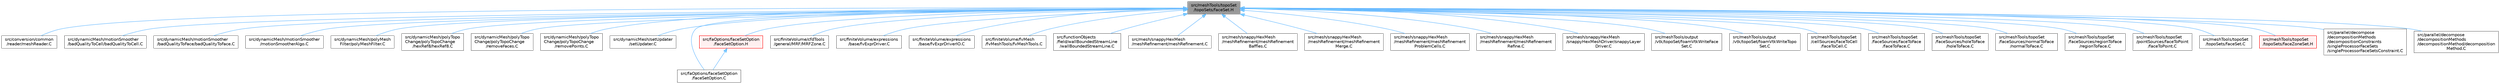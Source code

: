 digraph "src/meshTools/topoSet/topoSets/faceSet.H"
{
 // LATEX_PDF_SIZE
  bgcolor="transparent";
  edge [fontname=Helvetica,fontsize=10,labelfontname=Helvetica,labelfontsize=10];
  node [fontname=Helvetica,fontsize=10,shape=box,height=0.2,width=0.4];
  Node1 [id="Node000001",label="src/meshTools/topoSet\l/topoSets/faceSet.H",height=0.2,width=0.4,color="gray40", fillcolor="grey60", style="filled", fontcolor="black",tooltip=" "];
  Node1 -> Node2 [id="edge1_Node000001_Node000002",dir="back",color="steelblue1",style="solid",tooltip=" "];
  Node2 [id="Node000002",label="src/conversion/common\l/reader/meshReader.C",height=0.2,width=0.4,color="grey40", fillcolor="white", style="filled",URL="$meshReader_8C.html",tooltip=" "];
  Node1 -> Node3 [id="edge2_Node000001_Node000003",dir="back",color="steelblue1",style="solid",tooltip=" "];
  Node3 [id="Node000003",label="src/dynamicMesh/motionSmoother\l/badQualityToCell/badQualityToCell.C",height=0.2,width=0.4,color="grey40", fillcolor="white", style="filled",URL="$badQualityToCell_8C.html",tooltip=" "];
  Node1 -> Node4 [id="edge3_Node000001_Node000004",dir="back",color="steelblue1",style="solid",tooltip=" "];
  Node4 [id="Node000004",label="src/dynamicMesh/motionSmoother\l/badQualityToFace/badQualityToFace.C",height=0.2,width=0.4,color="grey40", fillcolor="white", style="filled",URL="$badQualityToFace_8C.html",tooltip=" "];
  Node1 -> Node5 [id="edge4_Node000001_Node000005",dir="back",color="steelblue1",style="solid",tooltip=" "];
  Node5 [id="Node000005",label="src/dynamicMesh/motionSmoother\l/motionSmootherAlgo.C",height=0.2,width=0.4,color="grey40", fillcolor="white", style="filled",URL="$motionSmootherAlgo_8C.html",tooltip=" "];
  Node1 -> Node6 [id="edge5_Node000001_Node000006",dir="back",color="steelblue1",style="solid",tooltip=" "];
  Node6 [id="Node000006",label="src/dynamicMesh/polyMesh\lFilter/polyMeshFilter.C",height=0.2,width=0.4,color="grey40", fillcolor="white", style="filled",URL="$polyMeshFilter_8C.html",tooltip=" "];
  Node1 -> Node7 [id="edge6_Node000001_Node000007",dir="back",color="steelblue1",style="solid",tooltip=" "];
  Node7 [id="Node000007",label="src/dynamicMesh/polyTopo\lChange/polyTopoChange\l/hexRef8/hexRef8.C",height=0.2,width=0.4,color="grey40", fillcolor="white", style="filled",URL="$hexRef8_8C.html",tooltip=" "];
  Node1 -> Node8 [id="edge7_Node000001_Node000008",dir="back",color="steelblue1",style="solid",tooltip=" "];
  Node8 [id="Node000008",label="src/dynamicMesh/polyTopo\lChange/polyTopoChange\l/removeFaces.C",height=0.2,width=0.4,color="grey40", fillcolor="white", style="filled",URL="$src_2dynamicMesh_2polyTopoChange_2polyTopoChange_2removeFaces_8C.html",tooltip=" "];
  Node1 -> Node9 [id="edge8_Node000001_Node000009",dir="back",color="steelblue1",style="solid",tooltip=" "];
  Node9 [id="Node000009",label="src/dynamicMesh/polyTopo\lChange/polyTopoChange\l/removePoints.C",height=0.2,width=0.4,color="grey40", fillcolor="white", style="filled",URL="$removePoints_8C.html",tooltip=" "];
  Node1 -> Node10 [id="edge9_Node000001_Node000010",dir="back",color="steelblue1",style="solid",tooltip=" "];
  Node10 [id="Node000010",label="src/dynamicMesh/setUpdater\l/setUpdater.C",height=0.2,width=0.4,color="grey40", fillcolor="white", style="filled",URL="$setUpdater_8C.html",tooltip=" "];
  Node1 -> Node11 [id="edge10_Node000001_Node000011",dir="back",color="steelblue1",style="solid",tooltip=" "];
  Node11 [id="Node000011",label="src/faOptions/faceSetOption\l/faceSetOption.C",height=0.2,width=0.4,color="grey40", fillcolor="white", style="filled",URL="$faceSetOption_8C.html",tooltip=" "];
  Node1 -> Node12 [id="edge11_Node000001_Node000012",dir="back",color="steelblue1",style="solid",tooltip=" "];
  Node12 [id="Node000012",label="src/faOptions/faceSetOption\l/faceSetOption.H",height=0.2,width=0.4,color="red", fillcolor="#FFF0F0", style="filled",URL="$faceSetOption_8H.html",tooltip=" "];
  Node12 -> Node11 [id="edge12_Node000012_Node000011",dir="back",color="steelblue1",style="solid",tooltip=" "];
  Node1 -> Node25 [id="edge13_Node000001_Node000025",dir="back",color="steelblue1",style="solid",tooltip=" "];
  Node25 [id="Node000025",label="src/finiteVolume/cfdTools\l/general/MRF/MRFZone.C",height=0.2,width=0.4,color="grey40", fillcolor="white", style="filled",URL="$MRFZone_8C.html",tooltip=" "];
  Node1 -> Node26 [id="edge14_Node000001_Node000026",dir="back",color="steelblue1",style="solid",tooltip=" "];
  Node26 [id="Node000026",label="src/finiteVolume/expressions\l/base/fvExprDriver.C",height=0.2,width=0.4,color="grey40", fillcolor="white", style="filled",URL="$fvExprDriver_8C.html",tooltip=" "];
  Node1 -> Node27 [id="edge15_Node000001_Node000027",dir="back",color="steelblue1",style="solid",tooltip=" "];
  Node27 [id="Node000027",label="src/finiteVolume/expressions\l/base/fvExprDriverIO.C",height=0.2,width=0.4,color="grey40", fillcolor="white", style="filled",URL="$fvExprDriverIO_8C.html",tooltip=" "];
  Node1 -> Node28 [id="edge16_Node000001_Node000028",dir="back",color="steelblue1",style="solid",tooltip=" "];
  Node28 [id="Node000028",label="src/finiteVolume/fvMesh\l/fvMeshTools/fvMeshTools.C",height=0.2,width=0.4,color="grey40", fillcolor="white", style="filled",URL="$fvMeshTools_8C.html",tooltip=" "];
  Node1 -> Node29 [id="edge17_Node000001_Node000029",dir="back",color="steelblue1",style="solid",tooltip=" "];
  Node29 [id="Node000029",label="src/functionObjects\l/field/wallBoundedStreamLine\l/wallBoundedStreamLine.C",height=0.2,width=0.4,color="grey40", fillcolor="white", style="filled",URL="$wallBoundedStreamLine_8C.html",tooltip=" "];
  Node1 -> Node30 [id="edge18_Node000001_Node000030",dir="back",color="steelblue1",style="solid",tooltip=" "];
  Node30 [id="Node000030",label="src/mesh/snappyHexMesh\l/meshRefinement/meshRefinement.C",height=0.2,width=0.4,color="grey40", fillcolor="white", style="filled",URL="$meshRefinement_8C.html",tooltip=" "];
  Node1 -> Node31 [id="edge19_Node000001_Node000031",dir="back",color="steelblue1",style="solid",tooltip=" "];
  Node31 [id="Node000031",label="src/mesh/snappyHexMesh\l/meshRefinement/meshRefinement\lBaffles.C",height=0.2,width=0.4,color="grey40", fillcolor="white", style="filled",URL="$meshRefinementBaffles_8C.html",tooltip=" "];
  Node1 -> Node32 [id="edge20_Node000001_Node000032",dir="back",color="steelblue1",style="solid",tooltip=" "];
  Node32 [id="Node000032",label="src/mesh/snappyHexMesh\l/meshRefinement/meshRefinement\lMerge.C",height=0.2,width=0.4,color="grey40", fillcolor="white", style="filled",URL="$meshRefinementMerge_8C.html",tooltip=" "];
  Node1 -> Node33 [id="edge21_Node000001_Node000033",dir="back",color="steelblue1",style="solid",tooltip=" "];
  Node33 [id="Node000033",label="src/mesh/snappyHexMesh\l/meshRefinement/meshRefinement\lProblemCells.C",height=0.2,width=0.4,color="grey40", fillcolor="white", style="filled",URL="$meshRefinementProblemCells_8C.html",tooltip=" "];
  Node1 -> Node34 [id="edge22_Node000001_Node000034",dir="back",color="steelblue1",style="solid",tooltip=" "];
  Node34 [id="Node000034",label="src/mesh/snappyHexMesh\l/meshRefinement/meshRefinement\lRefine.C",height=0.2,width=0.4,color="grey40", fillcolor="white", style="filled",URL="$meshRefinementRefine_8C.html",tooltip=" "];
  Node1 -> Node35 [id="edge23_Node000001_Node000035",dir="back",color="steelblue1",style="solid",tooltip=" "];
  Node35 [id="Node000035",label="src/mesh/snappyHexMesh\l/snappyHexMeshDriver/snappyLayer\lDriver.C",height=0.2,width=0.4,color="grey40", fillcolor="white", style="filled",URL="$snappyLayerDriver_8C.html",tooltip="All to do with adding cell layers."];
  Node1 -> Node36 [id="edge24_Node000001_Node000036",dir="back",color="steelblue1",style="solid",tooltip=" "];
  Node36 [id="Node000036",label="src/meshTools/output\l/vtk/topoSet/foamVtkWriteFace\lSet.C",height=0.2,width=0.4,color="grey40", fillcolor="white", style="filled",URL="$foamVtkWriteFaceSet_8C.html",tooltip=" "];
  Node1 -> Node37 [id="edge25_Node000001_Node000037",dir="back",color="steelblue1",style="solid",tooltip=" "];
  Node37 [id="Node000037",label="src/meshTools/output\l/vtk/topoSet/foamVtkWriteTopo\lSet.C",height=0.2,width=0.4,color="grey40", fillcolor="white", style="filled",URL="$foamVtkWriteTopoSet_8C.html",tooltip=" "];
  Node1 -> Node38 [id="edge26_Node000001_Node000038",dir="back",color="steelblue1",style="solid",tooltip=" "];
  Node38 [id="Node000038",label="src/meshTools/topoSet\l/cellSources/faceToCell\l/faceToCell.C",height=0.2,width=0.4,color="grey40", fillcolor="white", style="filled",URL="$faceToCell_8C.html",tooltip=" "];
  Node1 -> Node39 [id="edge27_Node000001_Node000039",dir="back",color="steelblue1",style="solid",tooltip=" "];
  Node39 [id="Node000039",label="src/meshTools/topoSet\l/faceSources/faceToFace\l/faceToFace.C",height=0.2,width=0.4,color="grey40", fillcolor="white", style="filled",URL="$faceToFace_8C.html",tooltip=" "];
  Node1 -> Node40 [id="edge28_Node000001_Node000040",dir="back",color="steelblue1",style="solid",tooltip=" "];
  Node40 [id="Node000040",label="src/meshTools/topoSet\l/faceSources/holeToFace\l/holeToFace.C",height=0.2,width=0.4,color="grey40", fillcolor="white", style="filled",URL="$holeToFace_8C.html",tooltip=" "];
  Node1 -> Node41 [id="edge29_Node000001_Node000041",dir="back",color="steelblue1",style="solid",tooltip=" "];
  Node41 [id="Node000041",label="src/meshTools/topoSet\l/faceSources/normalToFace\l/normalToFace.C",height=0.2,width=0.4,color="grey40", fillcolor="white", style="filled",URL="$normalToFace_8C.html",tooltip=" "];
  Node1 -> Node42 [id="edge30_Node000001_Node000042",dir="back",color="steelblue1",style="solid",tooltip=" "];
  Node42 [id="Node000042",label="src/meshTools/topoSet\l/faceSources/regionToFace\l/regionToFace.C",height=0.2,width=0.4,color="grey40", fillcolor="white", style="filled",URL="$regionToFace_8C.html",tooltip=" "];
  Node1 -> Node43 [id="edge31_Node000001_Node000043",dir="back",color="steelblue1",style="solid",tooltip=" "];
  Node43 [id="Node000043",label="src/meshTools/topoSet\l/pointSources/faceToPoint\l/faceToPoint.C",height=0.2,width=0.4,color="grey40", fillcolor="white", style="filled",URL="$faceToPoint_8C.html",tooltip=" "];
  Node1 -> Node44 [id="edge32_Node000001_Node000044",dir="back",color="steelblue1",style="solid",tooltip=" "];
  Node44 [id="Node000044",label="src/meshTools/topoSet\l/topoSets/faceSet.C",height=0.2,width=0.4,color="grey40", fillcolor="white", style="filled",URL="$faceSet_8C.html",tooltip=" "];
  Node1 -> Node45 [id="edge33_Node000001_Node000045",dir="back",color="steelblue1",style="solid",tooltip=" "];
  Node45 [id="Node000045",label="src/meshTools/topoSet\l/topoSets/faceZoneSet.H",height=0.2,width=0.4,color="red", fillcolor="#FFF0F0", style="filled",URL="$faceZoneSet_8H.html",tooltip=" "];
  Node1 -> Node54 [id="edge34_Node000001_Node000054",dir="back",color="steelblue1",style="solid",tooltip=" "];
  Node54 [id="Node000054",label="src/parallel/decompose\l/decompositionMethods\l/decompositionConstraints\l/singleProcessorFaceSets\l/singleProcessorFaceSetsConstraint.C",height=0.2,width=0.4,color="grey40", fillcolor="white", style="filled",URL="$singleProcessorFaceSetsConstraint_8C.html",tooltip=" "];
  Node1 -> Node55 [id="edge35_Node000001_Node000055",dir="back",color="steelblue1",style="solid",tooltip=" "];
  Node55 [id="Node000055",label="src/parallel/decompose\l/decompositionMethods\l/decompositionMethod/decomposition\lMethod.C",height=0.2,width=0.4,color="grey40", fillcolor="white", style="filled",URL="$decompositionMethod_8C.html",tooltip=" "];
}

